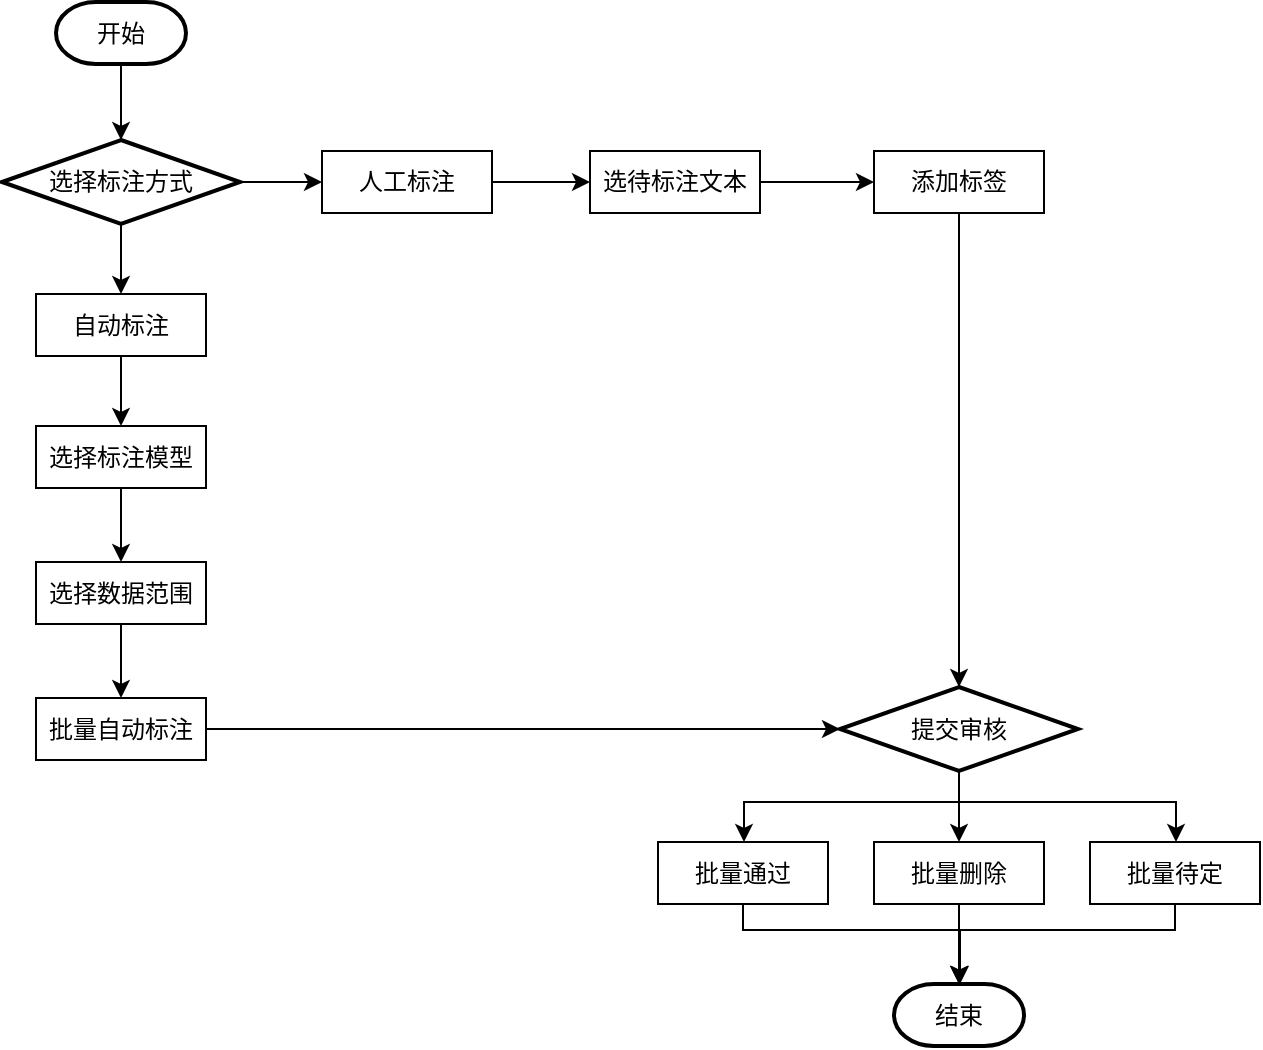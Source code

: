 <mxfile version="22.1.21" type="github">
  <diagram name="Page-1" id="13e1069c-82ec-6db2-03f1-153e76fe0fe0">
    <mxGraphModel dx="953" dy="501" grid="0" gridSize="10" guides="1" tooltips="1" connect="1" arrows="1" fold="1" page="1" pageScale="1" pageWidth="1100" pageHeight="850" background="none" math="0" shadow="0">
      <root>
        <mxCell id="0" />
        <mxCell id="1" parent="0" />
        <mxCell id="9J6F_ASFOK-RwOqG2t-2-2" value="开始" style="strokeWidth=2;html=1;shape=mxgraph.flowchart.terminator;whiteSpace=wrap;" vertex="1" parent="1">
          <mxGeometry x="219" y="127" width="65" height="31" as="geometry" />
        </mxCell>
        <mxCell id="9J6F_ASFOK-RwOqG2t-2-18" style="edgeStyle=orthogonalEdgeStyle;rounded=0;orthogonalLoop=1;jettySize=auto;html=1;entryX=0;entryY=0.5;entryDx=0;entryDy=0;" edge="1" parent="1" source="9J6F_ASFOK-RwOqG2t-2-3" target="9J6F_ASFOK-RwOqG2t-2-5">
          <mxGeometry relative="1" as="geometry" />
        </mxCell>
        <mxCell id="9J6F_ASFOK-RwOqG2t-2-19" style="edgeStyle=orthogonalEdgeStyle;rounded=0;orthogonalLoop=1;jettySize=auto;html=1;entryX=0.5;entryY=0;entryDx=0;entryDy=0;" edge="1" parent="1" source="9J6F_ASFOK-RwOqG2t-2-3" target="9J6F_ASFOK-RwOqG2t-2-6">
          <mxGeometry relative="1" as="geometry" />
        </mxCell>
        <mxCell id="9J6F_ASFOK-RwOqG2t-2-3" value="选择标注方式" style="strokeWidth=2;html=1;shape=mxgraph.flowchart.decision;whiteSpace=wrap;" vertex="1" parent="1">
          <mxGeometry x="192" y="196" width="119" height="42" as="geometry" />
        </mxCell>
        <mxCell id="9J6F_ASFOK-RwOqG2t-2-25" style="edgeStyle=orthogonalEdgeStyle;rounded=0;orthogonalLoop=1;jettySize=auto;html=1;" edge="1" parent="1" source="9J6F_ASFOK-RwOqG2t-2-5" target="9J6F_ASFOK-RwOqG2t-2-10">
          <mxGeometry relative="1" as="geometry" />
        </mxCell>
        <mxCell id="9J6F_ASFOK-RwOqG2t-2-5" value="人工标注" style="rounded=0;whiteSpace=wrap;html=1;" vertex="1" parent="1">
          <mxGeometry x="352" y="201.5" width="85" height="31" as="geometry" />
        </mxCell>
        <mxCell id="9J6F_ASFOK-RwOqG2t-2-22" style="edgeStyle=orthogonalEdgeStyle;rounded=0;orthogonalLoop=1;jettySize=auto;html=1;" edge="1" parent="1" source="9J6F_ASFOK-RwOqG2t-2-6" target="9J6F_ASFOK-RwOqG2t-2-7">
          <mxGeometry relative="1" as="geometry" />
        </mxCell>
        <mxCell id="9J6F_ASFOK-RwOqG2t-2-6" value="自动标注" style="rounded=0;whiteSpace=wrap;html=1;" vertex="1" parent="1">
          <mxGeometry x="209" y="273" width="85" height="31" as="geometry" />
        </mxCell>
        <mxCell id="9J6F_ASFOK-RwOqG2t-2-23" style="edgeStyle=orthogonalEdgeStyle;rounded=0;orthogonalLoop=1;jettySize=auto;html=1;entryX=0.5;entryY=0;entryDx=0;entryDy=0;" edge="1" parent="1" source="9J6F_ASFOK-RwOqG2t-2-7" target="9J6F_ASFOK-RwOqG2t-2-8">
          <mxGeometry relative="1" as="geometry" />
        </mxCell>
        <mxCell id="9J6F_ASFOK-RwOqG2t-2-7" value="选择标注模型" style="rounded=0;whiteSpace=wrap;html=1;" vertex="1" parent="1">
          <mxGeometry x="209" y="339" width="85" height="31" as="geometry" />
        </mxCell>
        <mxCell id="9J6F_ASFOK-RwOqG2t-2-24" style="edgeStyle=orthogonalEdgeStyle;rounded=0;orthogonalLoop=1;jettySize=auto;html=1;entryX=0.5;entryY=0;entryDx=0;entryDy=0;" edge="1" parent="1" source="9J6F_ASFOK-RwOqG2t-2-8" target="9J6F_ASFOK-RwOqG2t-2-9">
          <mxGeometry relative="1" as="geometry" />
        </mxCell>
        <mxCell id="9J6F_ASFOK-RwOqG2t-2-8" value="选择数据范围" style="rounded=0;whiteSpace=wrap;html=1;" vertex="1" parent="1">
          <mxGeometry x="209" y="407" width="85" height="31" as="geometry" />
        </mxCell>
        <mxCell id="9J6F_ASFOK-RwOqG2t-2-9" value="批量自动标注" style="rounded=0;whiteSpace=wrap;html=1;" vertex="1" parent="1">
          <mxGeometry x="209" y="475" width="85" height="31" as="geometry" />
        </mxCell>
        <mxCell id="9J6F_ASFOK-RwOqG2t-2-26" style="edgeStyle=orthogonalEdgeStyle;rounded=0;orthogonalLoop=1;jettySize=auto;html=1;" edge="1" parent="1" source="9J6F_ASFOK-RwOqG2t-2-10" target="9J6F_ASFOK-RwOqG2t-2-11">
          <mxGeometry relative="1" as="geometry" />
        </mxCell>
        <mxCell id="9J6F_ASFOK-RwOqG2t-2-10" value="选待标注文本" style="rounded=0;whiteSpace=wrap;html=1;" vertex="1" parent="1">
          <mxGeometry x="486" y="201.5" width="85" height="31" as="geometry" />
        </mxCell>
        <mxCell id="9J6F_ASFOK-RwOqG2t-2-11" value="添加标签" style="rounded=0;whiteSpace=wrap;html=1;" vertex="1" parent="1">
          <mxGeometry x="628" y="201.5" width="85" height="31" as="geometry" />
        </mxCell>
        <mxCell id="9J6F_ASFOK-RwOqG2t-2-38" style="edgeStyle=orthogonalEdgeStyle;rounded=0;orthogonalLoop=1;jettySize=auto;html=1;" edge="1" parent="1" source="9J6F_ASFOK-RwOqG2t-2-12" target="9J6F_ASFOK-RwOqG2t-2-37">
          <mxGeometry relative="1" as="geometry">
            <Array as="points">
              <mxPoint x="562" y="591" />
              <mxPoint x="671" y="591" />
            </Array>
          </mxGeometry>
        </mxCell>
        <mxCell id="9J6F_ASFOK-RwOqG2t-2-12" value="批量通过" style="rounded=0;whiteSpace=wrap;html=1;" vertex="1" parent="1">
          <mxGeometry x="520" y="547" width="85" height="31" as="geometry" />
        </mxCell>
        <mxCell id="9J6F_ASFOK-RwOqG2t-2-13" value="批量删除" style="rounded=0;whiteSpace=wrap;html=1;" vertex="1" parent="1">
          <mxGeometry x="628" y="547" width="85" height="31" as="geometry" />
        </mxCell>
        <mxCell id="9J6F_ASFOK-RwOqG2t-2-30" style="edgeStyle=orthogonalEdgeStyle;rounded=0;orthogonalLoop=1;jettySize=auto;html=1;entryX=0.5;entryY=0;entryDx=0;entryDy=0;" edge="1" parent="1" source="9J6F_ASFOK-RwOqG2t-2-14" target="9J6F_ASFOK-RwOqG2t-2-13">
          <mxGeometry relative="1" as="geometry" />
        </mxCell>
        <mxCell id="9J6F_ASFOK-RwOqG2t-2-35" style="edgeStyle=orthogonalEdgeStyle;rounded=0;orthogonalLoop=1;jettySize=auto;html=1;" edge="1" parent="1" source="9J6F_ASFOK-RwOqG2t-2-14" target="9J6F_ASFOK-RwOqG2t-2-12">
          <mxGeometry relative="1" as="geometry">
            <Array as="points">
              <mxPoint x="670" y="527" />
              <mxPoint x="563" y="527" />
            </Array>
          </mxGeometry>
        </mxCell>
        <mxCell id="9J6F_ASFOK-RwOqG2t-2-36" style="edgeStyle=orthogonalEdgeStyle;rounded=0;orthogonalLoop=1;jettySize=auto;html=1;" edge="1" parent="1" source="9J6F_ASFOK-RwOqG2t-2-14" target="9J6F_ASFOK-RwOqG2t-2-15">
          <mxGeometry relative="1" as="geometry">
            <Array as="points">
              <mxPoint x="670" y="527" />
              <mxPoint x="779" y="527" />
            </Array>
          </mxGeometry>
        </mxCell>
        <mxCell id="9J6F_ASFOK-RwOqG2t-2-14" value="提交审核" style="strokeWidth=2;html=1;shape=mxgraph.flowchart.decision;whiteSpace=wrap;" vertex="1" parent="1">
          <mxGeometry x="611" y="469.5" width="119" height="42" as="geometry" />
        </mxCell>
        <mxCell id="9J6F_ASFOK-RwOqG2t-2-15" value="批量待定" style="rounded=0;whiteSpace=wrap;html=1;" vertex="1" parent="1">
          <mxGeometry x="736" y="547" width="85" height="31" as="geometry" />
        </mxCell>
        <mxCell id="9J6F_ASFOK-RwOqG2t-2-17" style="edgeStyle=orthogonalEdgeStyle;rounded=0;orthogonalLoop=1;jettySize=auto;html=1;entryX=0.5;entryY=0;entryDx=0;entryDy=0;entryPerimeter=0;" edge="1" parent="1" source="9J6F_ASFOK-RwOqG2t-2-2" target="9J6F_ASFOK-RwOqG2t-2-3">
          <mxGeometry relative="1" as="geometry" />
        </mxCell>
        <mxCell id="9J6F_ASFOK-RwOqG2t-2-27" style="edgeStyle=orthogonalEdgeStyle;rounded=0;orthogonalLoop=1;jettySize=auto;html=1;entryX=0.5;entryY=0;entryDx=0;entryDy=0;entryPerimeter=0;" edge="1" parent="1" source="9J6F_ASFOK-RwOqG2t-2-11" target="9J6F_ASFOK-RwOqG2t-2-14">
          <mxGeometry relative="1" as="geometry" />
        </mxCell>
        <mxCell id="9J6F_ASFOK-RwOqG2t-2-28" style="edgeStyle=orthogonalEdgeStyle;rounded=0;orthogonalLoop=1;jettySize=auto;html=1;entryX=0;entryY=0.5;entryDx=0;entryDy=0;entryPerimeter=0;" edge="1" parent="1" source="9J6F_ASFOK-RwOqG2t-2-9" target="9J6F_ASFOK-RwOqG2t-2-14">
          <mxGeometry relative="1" as="geometry" />
        </mxCell>
        <mxCell id="9J6F_ASFOK-RwOqG2t-2-37" value="结束" style="strokeWidth=2;html=1;shape=mxgraph.flowchart.terminator;whiteSpace=wrap;" vertex="1" parent="1">
          <mxGeometry x="638" y="618" width="65" height="31" as="geometry" />
        </mxCell>
        <mxCell id="9J6F_ASFOK-RwOqG2t-2-39" style="edgeStyle=orthogonalEdgeStyle;rounded=0;orthogonalLoop=1;jettySize=auto;html=1;entryX=0.5;entryY=0;entryDx=0;entryDy=0;entryPerimeter=0;" edge="1" parent="1" source="9J6F_ASFOK-RwOqG2t-2-15" target="9J6F_ASFOK-RwOqG2t-2-37">
          <mxGeometry relative="1" as="geometry">
            <Array as="points">
              <mxPoint x="779" y="591" />
              <mxPoint x="671" y="591" />
            </Array>
          </mxGeometry>
        </mxCell>
        <mxCell id="9J6F_ASFOK-RwOqG2t-2-40" style="edgeStyle=orthogonalEdgeStyle;rounded=0;orthogonalLoop=1;jettySize=auto;html=1;entryX=0.5;entryY=0;entryDx=0;entryDy=0;entryPerimeter=0;" edge="1" parent="1" source="9J6F_ASFOK-RwOqG2t-2-13" target="9J6F_ASFOK-RwOqG2t-2-37">
          <mxGeometry relative="1" as="geometry" />
        </mxCell>
      </root>
    </mxGraphModel>
  </diagram>
</mxfile>
